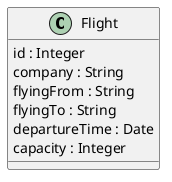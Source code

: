 @startuml
class Flight {
    id : Integer
    company : String
    flyingFrom : String
    flyingTo : String
    departureTime : Date
    capacity : Integer
}
@enduml
